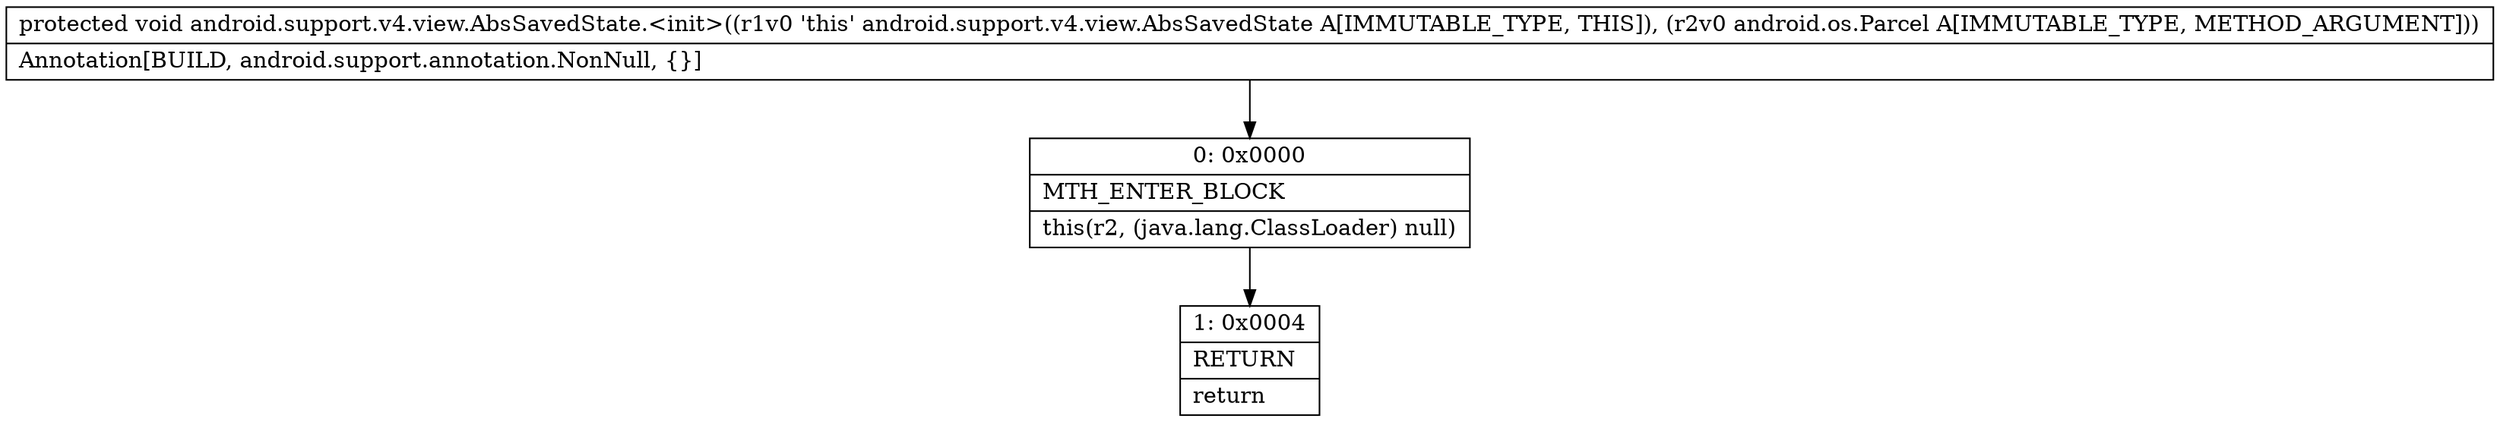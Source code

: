 digraph "CFG forandroid.support.v4.view.AbsSavedState.\<init\>(Landroid\/os\/Parcel;)V" {
Node_0 [shape=record,label="{0\:\ 0x0000|MTH_ENTER_BLOCK\l|this(r2, (java.lang.ClassLoader) null)\l}"];
Node_1 [shape=record,label="{1\:\ 0x0004|RETURN\l|return\l}"];
MethodNode[shape=record,label="{protected void android.support.v4.view.AbsSavedState.\<init\>((r1v0 'this' android.support.v4.view.AbsSavedState A[IMMUTABLE_TYPE, THIS]), (r2v0 android.os.Parcel A[IMMUTABLE_TYPE, METHOD_ARGUMENT]))  | Annotation[BUILD, android.support.annotation.NonNull, \{\}]\l}"];
MethodNode -> Node_0;
Node_0 -> Node_1;
}


